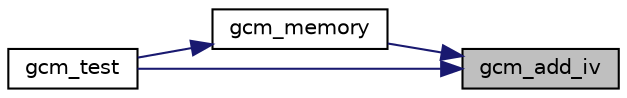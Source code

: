 digraph "gcm_add_iv"
{
 // LATEX_PDF_SIZE
  edge [fontname="Helvetica",fontsize="10",labelfontname="Helvetica",labelfontsize="10"];
  node [fontname="Helvetica",fontsize="10",shape=record];
  rankdir="RL";
  Node7 [label="gcm_add_iv",height=0.2,width=0.4,color="black", fillcolor="grey75", style="filled", fontcolor="black",tooltip="Add IV data to the GCM state."];
  Node7 -> Node8 [dir="back",color="midnightblue",fontsize="10",style="solid",fontname="Helvetica"];
  Node8 [label="gcm_memory",height=0.2,width=0.4,color="black", fillcolor="white", style="filled",URL="$gcm__memory_8c.html#a43d9862e1013606d01bab2c57fef74f5",tooltip="Process an entire GCM packet in one call."];
  Node8 -> Node9 [dir="back",color="midnightblue",fontsize="10",style="solid",fontname="Helvetica"];
  Node9 [label="gcm_test",height=0.2,width=0.4,color="black", fillcolor="white", style="filled",URL="$gcm__test_8c.html#ae36c8eb6c2964df7e386f5f73bded5e7",tooltip="Test the GCM code."];
  Node7 -> Node9 [dir="back",color="midnightblue",fontsize="10",style="solid",fontname="Helvetica"];
}

